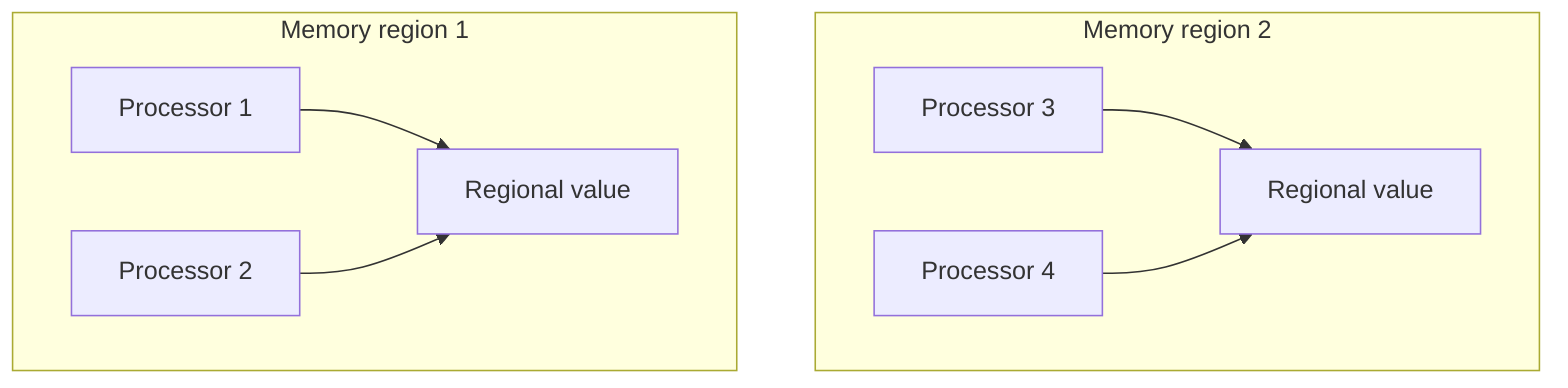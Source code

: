 graph TD
    subgraph Region2[Memory region 2]
        Processor3[Processor 3]
        Processor4[Processor 4]

        Processor3 --> Region2Value[Regional value]
        Processor4 --> Region2Value
    end

    subgraph Region1[Memory region 1]
        Processor1[Processor 1]
        Processor2[Processor 2]

        Processor1 --> Region1Value[Regional value]
        Processor2 --> Region1Value
    end